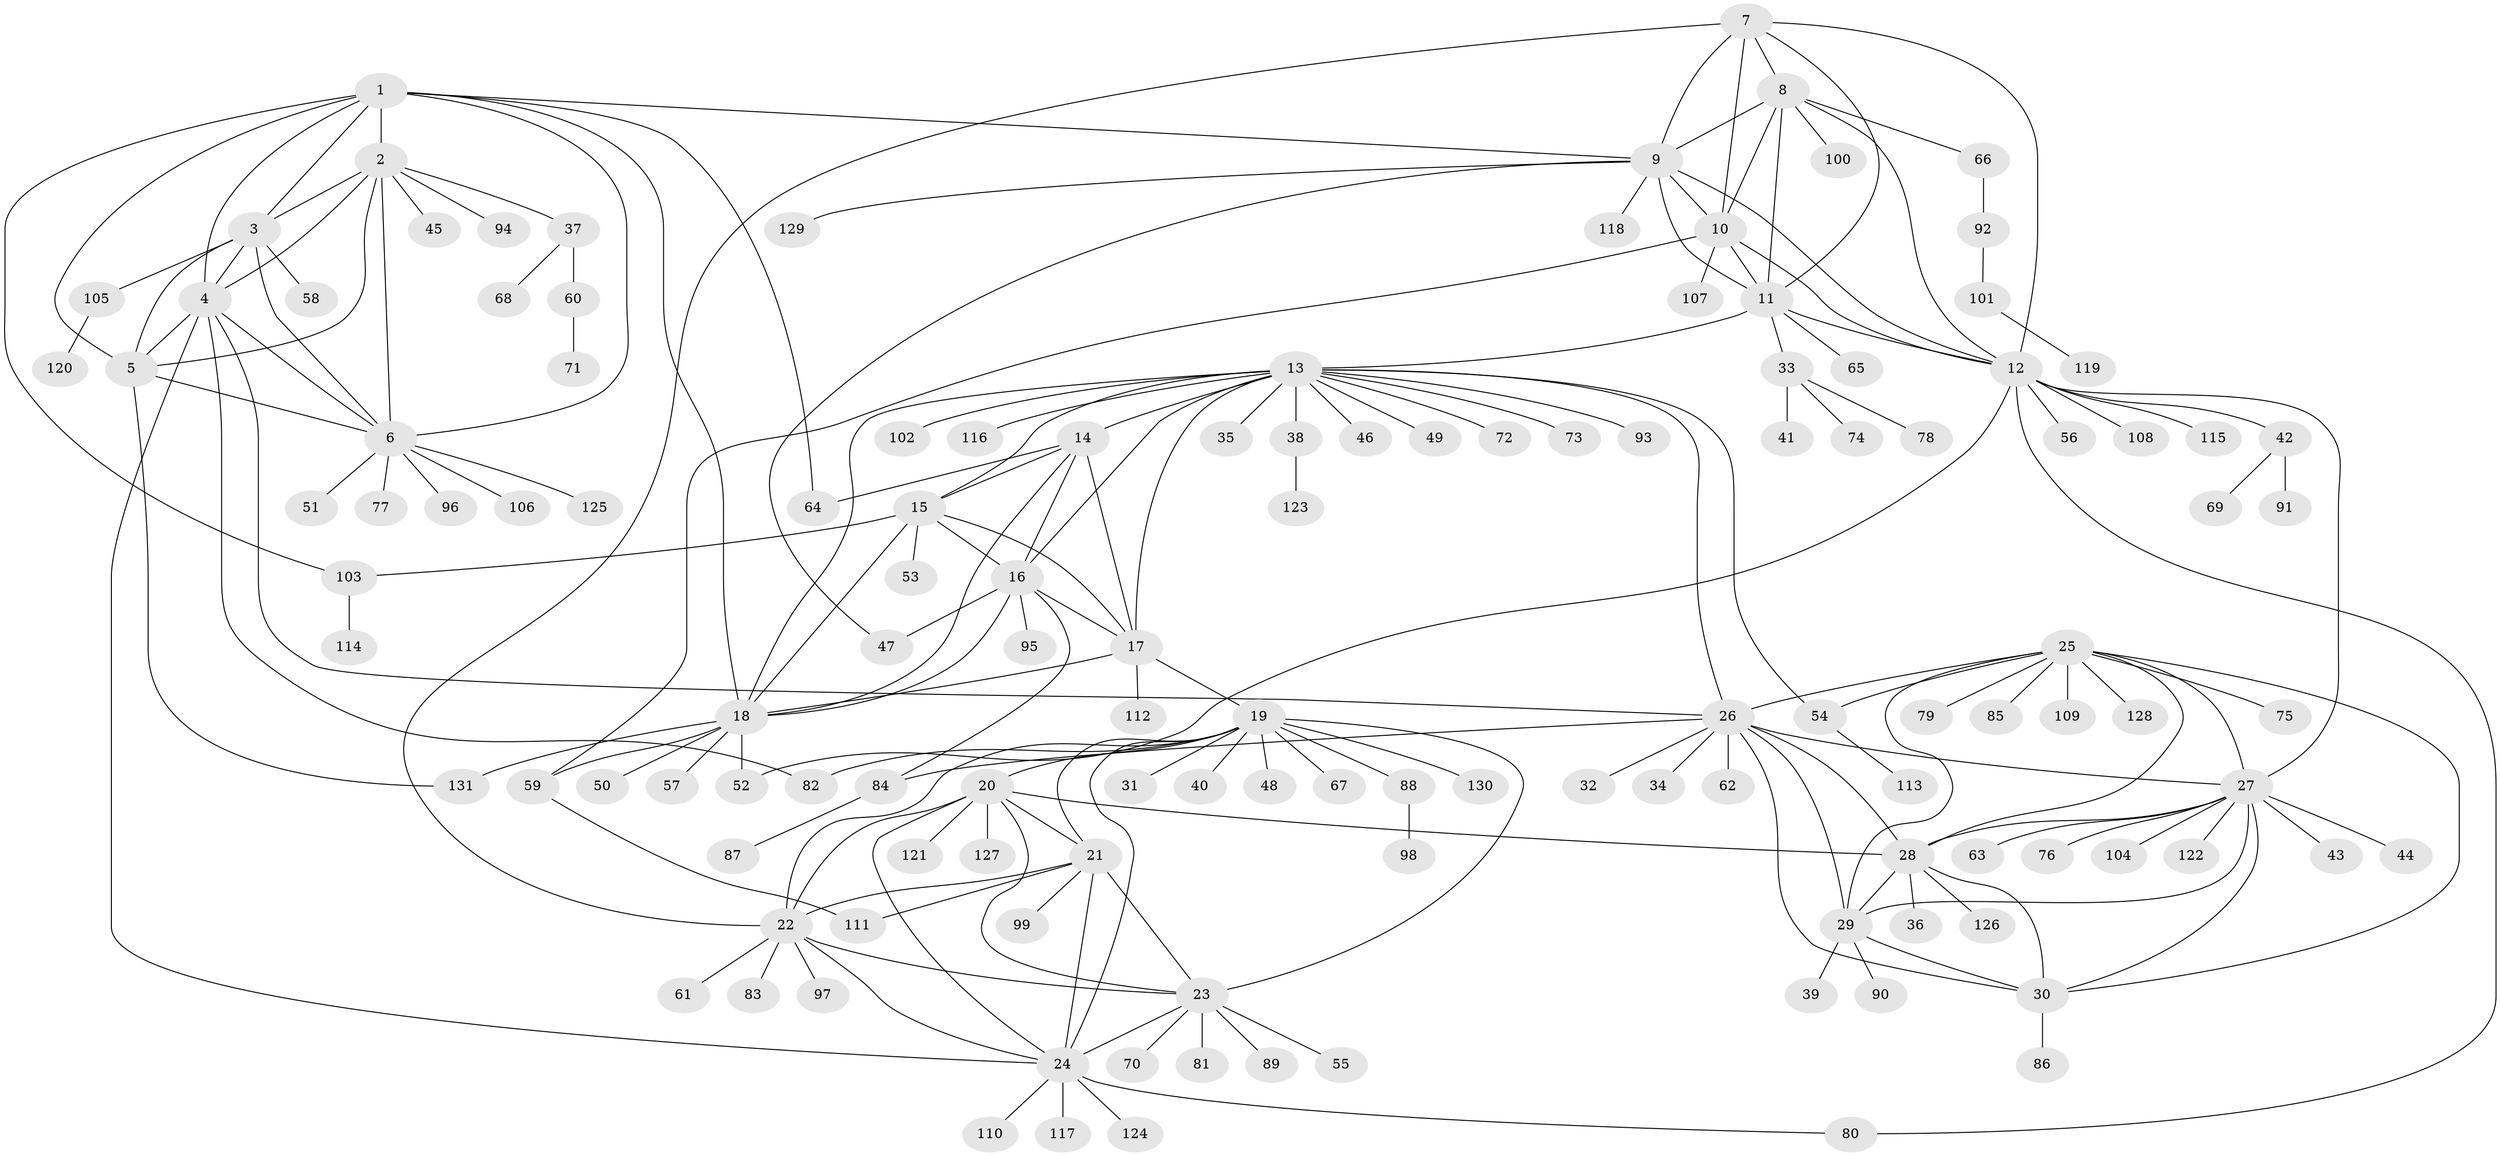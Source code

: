 // coarse degree distribution, {12: 0.009708737864077669, 9: 0.019417475728155338, 5: 0.05825242718446602, 4: 0.009708737864077669, 8: 0.019417475728155338, 7: 0.038834951456310676, 6: 0.019417475728155338, 11: 0.02912621359223301, 22: 0.009708737864077669, 15: 0.009708737864077669, 1: 0.6504854368932039, 3: 0.02912621359223301, 2: 0.0970873786407767}
// Generated by graph-tools (version 1.1) at 2025/24/03/03/25 07:24:11]
// undirected, 131 vertices, 197 edges
graph export_dot {
graph [start="1"]
  node [color=gray90,style=filled];
  1;
  2;
  3;
  4;
  5;
  6;
  7;
  8;
  9;
  10;
  11;
  12;
  13;
  14;
  15;
  16;
  17;
  18;
  19;
  20;
  21;
  22;
  23;
  24;
  25;
  26;
  27;
  28;
  29;
  30;
  31;
  32;
  33;
  34;
  35;
  36;
  37;
  38;
  39;
  40;
  41;
  42;
  43;
  44;
  45;
  46;
  47;
  48;
  49;
  50;
  51;
  52;
  53;
  54;
  55;
  56;
  57;
  58;
  59;
  60;
  61;
  62;
  63;
  64;
  65;
  66;
  67;
  68;
  69;
  70;
  71;
  72;
  73;
  74;
  75;
  76;
  77;
  78;
  79;
  80;
  81;
  82;
  83;
  84;
  85;
  86;
  87;
  88;
  89;
  90;
  91;
  92;
  93;
  94;
  95;
  96;
  97;
  98;
  99;
  100;
  101;
  102;
  103;
  104;
  105;
  106;
  107;
  108;
  109;
  110;
  111;
  112;
  113;
  114;
  115;
  116;
  117;
  118;
  119;
  120;
  121;
  122;
  123;
  124;
  125;
  126;
  127;
  128;
  129;
  130;
  131;
  1 -- 2;
  1 -- 3;
  1 -- 4;
  1 -- 5;
  1 -- 6;
  1 -- 9;
  1 -- 18;
  1 -- 64;
  1 -- 103;
  2 -- 3;
  2 -- 4;
  2 -- 5;
  2 -- 6;
  2 -- 37;
  2 -- 45;
  2 -- 94;
  3 -- 4;
  3 -- 5;
  3 -- 6;
  3 -- 58;
  3 -- 105;
  4 -- 5;
  4 -- 6;
  4 -- 24;
  4 -- 26;
  4 -- 82;
  5 -- 6;
  5 -- 131;
  6 -- 51;
  6 -- 77;
  6 -- 96;
  6 -- 106;
  6 -- 125;
  7 -- 8;
  7 -- 9;
  7 -- 10;
  7 -- 11;
  7 -- 12;
  7 -- 22;
  8 -- 9;
  8 -- 10;
  8 -- 11;
  8 -- 12;
  8 -- 66;
  8 -- 100;
  9 -- 10;
  9 -- 11;
  9 -- 12;
  9 -- 47;
  9 -- 118;
  9 -- 129;
  10 -- 11;
  10 -- 12;
  10 -- 59;
  10 -- 107;
  11 -- 12;
  11 -- 13;
  11 -- 33;
  11 -- 65;
  12 -- 27;
  12 -- 42;
  12 -- 52;
  12 -- 56;
  12 -- 80;
  12 -- 108;
  12 -- 115;
  13 -- 14;
  13 -- 15;
  13 -- 16;
  13 -- 17;
  13 -- 18;
  13 -- 26;
  13 -- 35;
  13 -- 38;
  13 -- 46;
  13 -- 49;
  13 -- 54;
  13 -- 72;
  13 -- 73;
  13 -- 93;
  13 -- 102;
  13 -- 116;
  14 -- 15;
  14 -- 16;
  14 -- 17;
  14 -- 18;
  14 -- 64;
  15 -- 16;
  15 -- 17;
  15 -- 18;
  15 -- 53;
  15 -- 103;
  16 -- 17;
  16 -- 18;
  16 -- 47;
  16 -- 84;
  16 -- 95;
  17 -- 18;
  17 -- 19;
  17 -- 112;
  18 -- 50;
  18 -- 52;
  18 -- 57;
  18 -- 59;
  18 -- 131;
  19 -- 20;
  19 -- 21;
  19 -- 22;
  19 -- 23;
  19 -- 24;
  19 -- 31;
  19 -- 40;
  19 -- 48;
  19 -- 67;
  19 -- 82;
  19 -- 88;
  19 -- 130;
  20 -- 21;
  20 -- 22;
  20 -- 23;
  20 -- 24;
  20 -- 28;
  20 -- 121;
  20 -- 127;
  21 -- 22;
  21 -- 23;
  21 -- 24;
  21 -- 99;
  21 -- 111;
  22 -- 23;
  22 -- 24;
  22 -- 61;
  22 -- 83;
  22 -- 97;
  23 -- 24;
  23 -- 55;
  23 -- 70;
  23 -- 81;
  23 -- 89;
  24 -- 80;
  24 -- 110;
  24 -- 117;
  24 -- 124;
  25 -- 26;
  25 -- 27;
  25 -- 28;
  25 -- 29;
  25 -- 30;
  25 -- 54;
  25 -- 75;
  25 -- 79;
  25 -- 85;
  25 -- 109;
  25 -- 128;
  26 -- 27;
  26 -- 28;
  26 -- 29;
  26 -- 30;
  26 -- 32;
  26 -- 34;
  26 -- 62;
  26 -- 84;
  27 -- 28;
  27 -- 29;
  27 -- 30;
  27 -- 43;
  27 -- 44;
  27 -- 63;
  27 -- 76;
  27 -- 104;
  27 -- 122;
  28 -- 29;
  28 -- 30;
  28 -- 36;
  28 -- 126;
  29 -- 30;
  29 -- 39;
  29 -- 90;
  30 -- 86;
  33 -- 41;
  33 -- 74;
  33 -- 78;
  37 -- 60;
  37 -- 68;
  38 -- 123;
  42 -- 69;
  42 -- 91;
  54 -- 113;
  59 -- 111;
  60 -- 71;
  66 -- 92;
  84 -- 87;
  88 -- 98;
  92 -- 101;
  101 -- 119;
  103 -- 114;
  105 -- 120;
}
